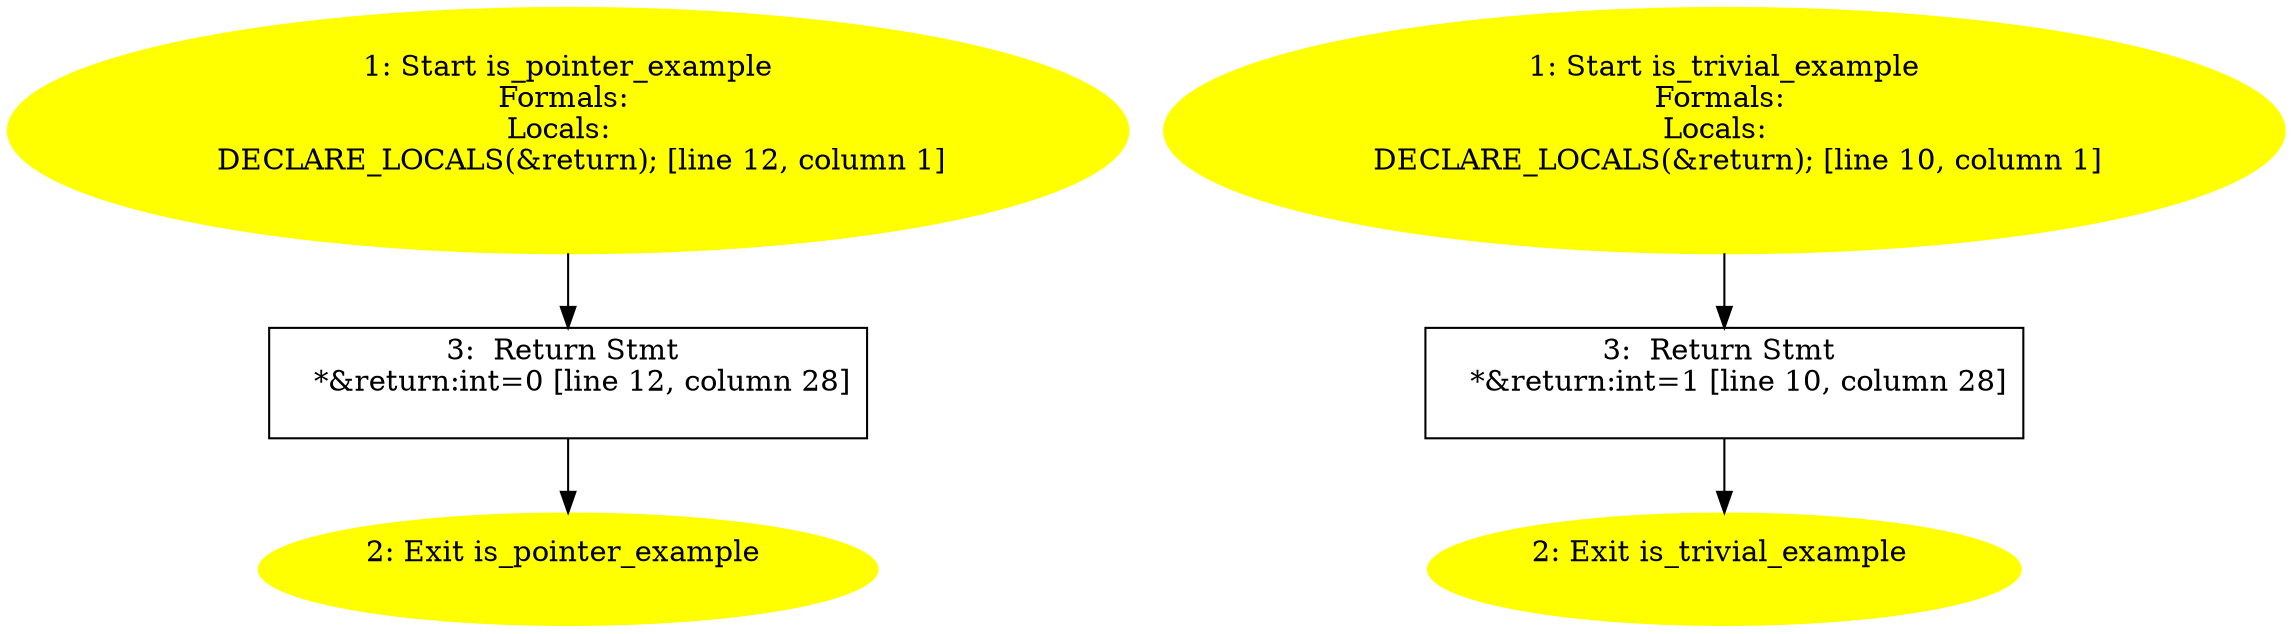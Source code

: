 /* @generated */
digraph cfg {
"is_pointer_example#993450452211025736.0084d63d3d455165560d25605d8a30c1_1" [label="1: Start is_pointer_example\nFormals: \nLocals:  \n   DECLARE_LOCALS(&return); [line 12, column 1]\n " color=yellow style=filled]
	

	 "is_pointer_example#993450452211025736.0084d63d3d455165560d25605d8a30c1_1" -> "is_pointer_example#993450452211025736.0084d63d3d455165560d25605d8a30c1_3" ;
"is_pointer_example#993450452211025736.0084d63d3d455165560d25605d8a30c1_2" [label="2: Exit is_pointer_example \n  " color=yellow style=filled]
	

"is_pointer_example#993450452211025736.0084d63d3d455165560d25605d8a30c1_3" [label="3:  Return Stmt \n   *&return:int=0 [line 12, column 28]\n " shape="box"]
	

	 "is_pointer_example#993450452211025736.0084d63d3d455165560d25605d8a30c1_3" -> "is_pointer_example#993450452211025736.0084d63d3d455165560d25605d8a30c1_2" ;
"is_trivial_example#10742835098923825644.8d15716e7ef1310064fb1fe16e18181f_1" [label="1: Start is_trivial_example\nFormals: \nLocals:  \n   DECLARE_LOCALS(&return); [line 10, column 1]\n " color=yellow style=filled]
	

	 "is_trivial_example#10742835098923825644.8d15716e7ef1310064fb1fe16e18181f_1" -> "is_trivial_example#10742835098923825644.8d15716e7ef1310064fb1fe16e18181f_3" ;
"is_trivial_example#10742835098923825644.8d15716e7ef1310064fb1fe16e18181f_2" [label="2: Exit is_trivial_example \n  " color=yellow style=filled]
	

"is_trivial_example#10742835098923825644.8d15716e7ef1310064fb1fe16e18181f_3" [label="3:  Return Stmt \n   *&return:int=1 [line 10, column 28]\n " shape="box"]
	

	 "is_trivial_example#10742835098923825644.8d15716e7ef1310064fb1fe16e18181f_3" -> "is_trivial_example#10742835098923825644.8d15716e7ef1310064fb1fe16e18181f_2" ;
}
